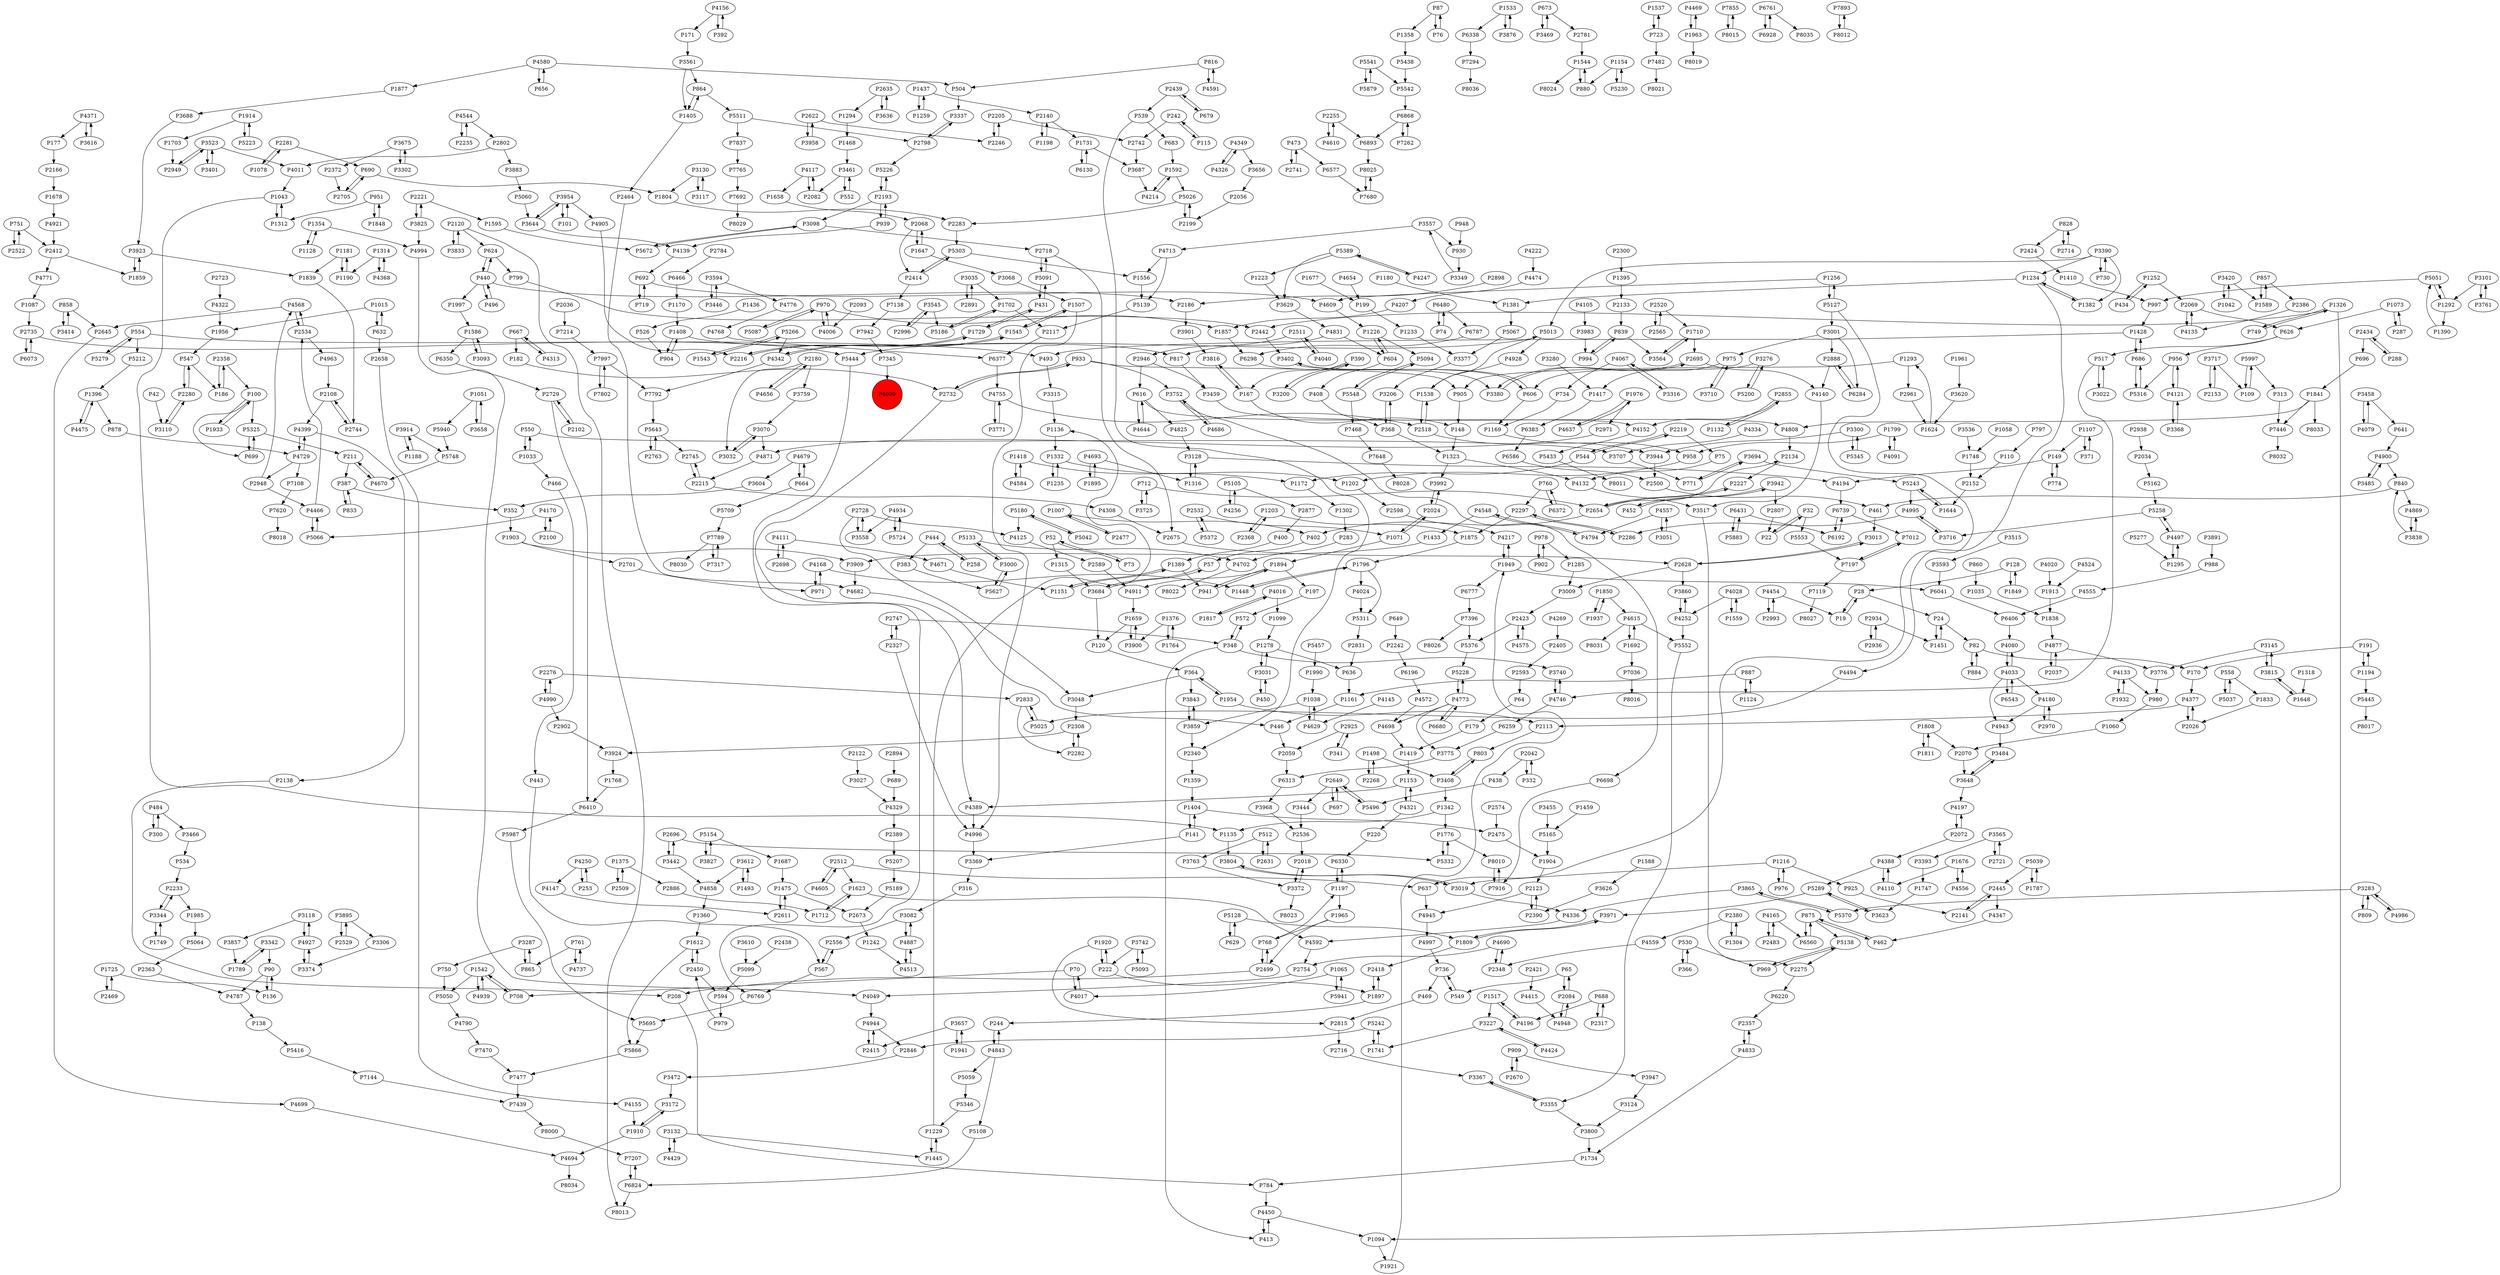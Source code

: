 digraph {
	P1428 -> P493
	P1498 -> P3408
	P2442 -> P3402
	P4389 -> P4996
	P2072 -> P4197
	P2358 -> P100
	P402 -> P57
	P1687 -> P1475
	P3761 -> P3101
	P1007 -> P2477
	P4067 -> P734
	P3992 -> P2024
	P2961 -> P1624
	P1559 -> P4028
	P504 -> P3337
	P6769 -> P5695
	P6868 -> P6893
	P1007 -> P402
	P839 -> P994
	P4168 -> P971
	P1376 -> P1764
	P4033 -> P4180
	P3968 -> P2536
	P3082 -> P4887
	P1252 -> P434
	P768 -> P1197
	P4020 -> P1913
	P1436 -> P526
	P4877 -> P2037
	P138 -> P5416
	P2728 -> P4125
	P3648 -> P4197
	P4140 -> P3517
	P1342 -> P1776
	P4871 -> P2215
	P4544 -> P2802
	P4222 -> P4474
	P2108 -> P4399
	P3302 -> P3675
	P534 -> P2233
	P1894 -> P197
	P1731 -> P6130
	P2280 -> P3110
	P2993 -> P4454
	P5087 -> P970
	P1404 -> P141
	P6313 -> P3968
	P1354 -> P1128
	P4117 -> P1658
	P1278 -> P636
	P1897 -> P2418
	P6298 -> P3380
	P1354 -> P4994
	P1877 -> P3688
	P2423 -> P5376
	P2888 -> P6284
	P4755 -> P3771
	P1498 -> P2268
	P4349 -> P4326
	P1586 -> P6350
	P4790 -> P7470
	P686 -> P5316
	P1710 -> P2695
	P6350 -> P2729
	P1153 -> P4389
	P8010 -> P7916
	P4548 -> P4794
	P979 -> P2450
	P4997 -> P736
	P4637 -> P1976
	P697 -> P2649
	P4347 -> P462
	P3942 -> P452
	P1099 -> P1278
	P554 -> P5279
	P1734 -> P784
	P1256 -> P4609
	P1360 -> P1612
	P4939 -> P1542
	P2414 -> P7138
	P1776 -> P5332
	P1997 -> P1586
	P390 -> P167
	P2934 -> P1451
	P857 -> P2386
	P149 -> P774
	P2649 -> P697
	P100 -> P1933
	P626 -> P956
	P2565 -> P2520
	P2268 -> P1498
	P2340 -> P1359
	P2280 -> P547
	P3442 -> P4858
	P2450 -> P594
	P1259 -> P1437
	P4943 -> P3484
	P1725 -> P136
	P4524 -> P1913
	P3742 -> P5093
	P6586 -> P2500
	P4147 -> P2611
	P70 -> P4017
	P2445 -> P2141
	P1316 -> P3128
	P3051 -> P4557
	P3455 -> P5165
	P1857 -> P6298
	P904 -> P1408
	P3688 -> P3923
	P3390 -> P5013
	P1161 -> P446
	P3101 -> P3761
	P1659 -> P3900
	P1748 -> P2152
	P4559 -> P2348
	P438 -> P5496
	P387 -> P833
	P2415 -> P4944
	P4170 -> P2100
	P1234 -> P1382
	P930 -> P3349
	P3124 -> P3800
	P2123 -> P2390
	P469 -> P2815
	P5189 -> P2673
	P4197 -> P2072
	P6577 -> P7680
	P5066 -> P4466
	P3393 -> P1747
	P431 -> P5091
	P1382 -> P1234
	P6220 -> P2357
	P5059 -> P5346
	P5552 -> P3355
	P484 -> P300
	P688 -> P2317
	P1405 -> P864
	P1292 -> P1390
	P90 -> P136
	P4887 -> P3082
	P2424 -> P1410
	P1533 -> P6338
	P2282 -> P2308
	P712 -> P3725
	P390 -> P3200
	P4944 -> P2846
	P7214 -> P7997
	P6073 -> P2735
	P809 -> P3283
	P4388 -> P4110
	P3001 -> P6284
	P5548 -> P7468
	P8000 -> P7207
	P1252 -> P2069
	P2469 -> P1725
	P4771 -> P1087
	P4755 -> P2518
	P3472 -> P3172
	P1094 -> P1921
	P2113 -> P803
	P2380 -> P4559
	P887 -> P1161
	P5105 -> P4256
	P3001 -> P2888
	P2611 -> P1475
	P1448 -> P1796
	P2042 -> P438
	P82 -> P170
	P624 -> P440
	P1796 -> P1448
	P2747 -> P348
	P958 -> P1202
	P4572 -> P4698
	P5154 -> P3827
	P2888 -> P4140
	P366 -> P530
	P4475 -> P1396
	P3865 -> P4336
	P5064 -> P2363
	P4986 -> P3283
	P3710 -> P975
	P4945 -> P4997
	P4016 -> P1099
	P1985 -> P5064
	P1895 -> P4693
	P909 -> P2670
	P2654 -> P2227
	P3035 -> P2891
	P5445 -> P8017
	P3098 -> P2718
	P673 -> P3469
	P1623 -> P4592
	P7997 -> P7792
	P1073 -> P287
	P5162 -> P5258
	P4557 -> P4794
	P3594 -> P4776
	P3031 -> P450
	P2215 -> P4308
	P3523 -> P3401
	P1154 -> P5230
	P3771 -> P4755
	P2718 -> P2675
	P2216 -> P1729
	P7446 -> P8032
	P197 -> P572
	P1990 -> P1038
	P690 -> P1804
	P1015 -> P1956
	P3694 -> P771
	P7997 -> P7802
	P444 -> P383
	P1703 -> P2949
	P3859 -> P2340
	P6383 -> P6586
	P4580 -> P1877
	P3022 -> P517
	P1949 -> P6777
	P951 -> P1312
	P6192 -> P6739
	P2439 -> P679
	P1170 -> P1408
	P364 -> P1954
	P4877 -> P3776
	P3725 -> P712
	P1595 -> P5672
	P2308 -> P2282
	P6330 -> P1197
	P28 -> P19
	P332 -> P2042
	P3420 -> P1589
	P1545 -> P4342
	P3283 -> P5370
	P1226 -> P604
	P4321 -> P220
	P683 -> P1592
	P1408 -> P904
	P4091 -> P1799
	P6480 -> P74
	P3485 -> P4900
	P768 -> P2499
	P3342 -> P90
	P2698 -> P4111
	P526 -> P904
	P7396 -> P5376
	P7680 -> P8025
	P2701 -> P971
	P2205 -> P2742
	P5289 -> P3971
	P3068 -> P1507
	P3838 -> P4869
	P4326 -> P4349
	P6338 -> P7294
	P5200 -> P3276
	P970 -> P4006
	P348 -> P3740
	P4746 -> P6259
	P878 -> P4729
	P211 -> P387
	P6698 -> P7916
	P4170 -> P5066
	P692 -> P719
	P686 -> P1428
	P1624 -> P1293
	P948 -> P930
	P167 -> P3816
	P4794 -> P4548
	P3827 -> P5154
	P1538 -> P5013
	P1169 -> P958
	P4322 -> P1956
	P220 -> P6330
	P1542 -> P4939
	P880 -> P1544
	P1408 -> P817
	P3227 -> P1741
	P5165 -> P1904
	P1285 -> P3009
	P2716 -> P3367
	P7197 -> P7012
	P4679 -> P3604
	P1592 -> P5026
	P24 -> P1451
	P3740 -> P4746
	P1799 -> P4091
	P2255 -> P4610
	P5093 -> P3742
	P3561 -> P864
	P2414 -> P5303
	P7942 -> P7345
	P5180 -> P4125
	P3368 -> P4121
	P4927 -> P3118
	P1976 -> P4637
	P1648 -> P3815
	P258 -> P444
	P5416 -> P7144
	P2520 -> P1710
	P3374 -> P4927
	P4121 -> P3368
	P4121 -> P956
	P1954 -> P364
	P6480 -> P6787
	P2439 -> P539
	P547 -> P186
	P73 -> P52
	P5091 -> P431
	P4006 -> P970
	P1375 -> P2886
	P1302 -> P283
	P3895 -> P2529
	P2276 -> P2833
	P3623 -> P5289
	P5941 -> P1065
	P3280 -> P1417
	P364 -> P3048
	P2744 -> P2108
	P2658 -> P4155
	P1903 -> P2701
	P2037 -> P4877
	P182 -> P2732
	P2180 -> P3759
	P3446 -> P3594
	P1417 -> P6383
	P1035 -> P1838
	P558 -> P1833
	P1433 -> P3909
	P1537 -> P723
	P6377 -> P4755
	P4927 -> P3374
	P4497 -> P5258
	P3565 -> P3393
	P2140 -> P1731
	P624 -> P799
	P3227 -> P4424
	P1507 -> P1545
	P6560 -> P875
	P4670 -> P211
	P2675 -> P2628
	P3859 -> P3843
	P2925 -> P2059
	P4773 -> P5228
	P6739 -> P7012
	P7439 -> P8000
	P4469 -> P1963
	P1920 -> P222
	P2925 -> P341
	P2357 -> P4833
	P3118 -> P3857
	P3523 -> P2949
	P6196 -> P4572
	P3909 -> P4682
	P2971 -> P4871
	P2728 -> P3558
	P1256 -> P5127
	P1542 -> P5050
	P816 -> P4591
	P1965 -> P768
	P368 -> P1323
	P5303 -> P1556
	P2802 -> P3883
	P2696 -> P3442
	P6680 -> P4773
	P1242 -> P4513
	P2300 -> P1395
	P1702 -> P5186
	P1731 -> P3687
	P3130 -> P1804
	P2327 -> P2747
	P939 -> P2193
	P242 -> P2742
	P816 -> P504
	P3117 -> P3130
	P5042 -> P5180
	P6431 -> P6192
	P4776 -> P4768
	P1747 -> P3623
	P1848 -> P951
	P616 -> P4644
	P1216 -> P3019
	P4105 -> P3983
	P2654 -> P2134
	P1542 -> P708
	P3954 -> P101
	P6372 -> P760
	P2297 -> P1875
	P5879 -> P5541
	P4825 -> P3128
	P3716 -> P4995
	P3900 -> P1659
	P1358 -> P5438
	P2276 -> P4990
	P3408 -> P1342
	P5627 -> P3000
	P2512 -> P4605
	P988 -> P4555
	P3461 -> P552
	P6777 -> P7396
	P799 -> P2442
	P2348 -> P4690
	P1216 -> P976
	P300 -> P484
	P2894 -> P689
	P128 -> P28
	P1389 -> P1151
	P3616 -> P4371
	P4843 -> P5059
	P1692 -> P4615
	P1678 -> P4921
	P626 -> P517
	P2705 -> P690
	P1894 -> P941
	P4833 -> P1734
	P1961 -> P3620
	P42 -> P3110
	P1235 -> P1332
	P6431 -> P5883
	P440 -> P496
	P4125 -> P2589
	P1437 -> P2140
	P951 -> P1848
	P5695 -> P5866
	P554 -> P493
	P2423 -> P4575
	P4556 -> P1676
	P5258 -> P4497
	P3545 -> P2996
	P1658 -> P2068
	P1910 -> P3172
	P87 -> P1358
	P1295 -> P4497
	P65 -> P549
	P4773 -> P6680
	P4033 -> P4943
	P1544 -> P8024
	P3372 -> P2018
	P1202 -> P2598
	P2729 -> P2102
	P461 -> P3013
	P4610 -> P2255
	P364 -> P3843
	P3947 -> P3124
	P5243 -> P1644
	P208 -> P784
	P3924 -> P1768
	P1956 -> P547
	P3342 -> P1789
	P723 -> P7482
	P5207 -> P5189
	P1941 -> P3657
	P2628 -> P3860
	P4693 -> P1316
	P2635 -> P3636
	P4544 -> P2235
	P191 -> P1194
	P5051 -> P997
	P2649 -> P5496
	P2631 -> P512
	P52 -> P73
	P3110 -> P2280
	P3684 -> P120
	P6824 -> P8013
	P2798 -> P3337
	P3717 -> P2153
	P1468 -> P3461
	P1517 -> P3227
	P413 -> P4450
	P2153 -> P3717
	P7396 -> P8026
	P5511 -> P2798
	P2180 -> P4656
	P4342 -> P7792
	P1875 -> P1796
	P736 -> P549
	P443 -> P567
	P452 -> P3942
	P734 -> P1169
	P4713 -> P1556
	P3594 -> P3446
	P4568 -> P2534
	P2255 -> P6893
	P3118 -> P4927
	P244 -> P4843
	P4474 -> P4207
	P2593 -> P64
	P4934 -> P3558
	P3891 -> P988
	P3093 -> P1586
	P4017 -> P70
	P760 -> P2297
	P2574 -> P2475
	P774 -> P149
	P5091 -> P2718
	P1914 -> P5223
	P5228 -> P4773
	P3857 -> P1789
	P5243 -> P4995
	P2140 -> P1198
	P2622 -> P3958
	P4557 -> P3051
	P4591 -> P816
	P2807 -> P22
	P4033 -> P4080
	P2193 -> P3098
	P636 -> P1161
	P4773 -> P3775
	P5105 -> P2877
	P171 -> P3561
	P3082 -> P2556
	P3983 -> P994
	P3172 -> P1910
	P186 -> P2358
	P1304 -> P2380
	P1107 -> P149
	P7262 -> P6868
	P7789 -> P7317
	P2754 -> P4049
	P4132 -> P3517
	P2072 -> P4388
	P5724 -> P4934
	P4609 -> P1226
	P2483 -> P4165
	P2389 -> P5207
	P1445 -> P1229
	P2635 -> P1294
	P2589 -> P4911
	P1197 -> P1965
	P4067 -> P3316
	P550 -> P1033
	P761 -> P4737
	P1677 -> P199
	P5223 -> P1914
	P3752 -> P4686
	P4040 -> P2511
	P3032 -> P3070
	P3367 -> P3355
	P1920 -> P2815
	P2714 -> P828
	P1729 -> P431
	P4165 -> P6560
	P1180 -> P1381
	P994 -> P839
	P3694 -> P5243
	P1894 -> P4911
	P400 -> P1389
	P1294 -> P1468
	P1437 -> P1259
	P5230 -> P1154
	P3914 -> P5748
	P4194 -> P6739
	P3815 -> P1648
	P1647 -> P2068
	P1292 -> P5051
	P2948 -> P4568
	P2386 -> P4135
	P2500 -> P461
	P1058 -> P1748
	P817 -> P3459
	P100 -> P5325
	P4049 -> P4944
	P1326 -> P749
	P4247 -> P5389
	P4928 -> P1538
	P1538 -> P2518
	P6410 -> P5987
	P2193 -> P939
	P2831 -> P636
	P3128 -> P1316
	P1451 -> P24
	P76 -> P87
	P6466 -> P1170
	P4111 -> P2698
	P4568 -> P2645
	P5026 -> P2283
	P3458 -> P4079
	P7855 -> P8015
	P1293 -> P905
	P1475 -> P2673
	P4424 -> P3227
	P978 -> P902
	P1181 -> P1190
	P3377 -> P3206
	P2405 -> P2593
	P3558 -> P2728
	P2024 -> P1071
	P1033 -> P550
	P1702 -> P2117
	P4905 -> P2216
	P1375 -> P2509
	P2082 -> P4117
	P3687 -> P4214
	P2970 -> P4180
	P5051 -> P1292
	P4028 -> P4252
	P110 -> P2152
	P4494 -> P5025
	P939 -> P4139
	P341 -> P2925
	P760 -> P6372
	P1323 -> P4132
	P3656 -> P2056
	P1592 -> P4214
	P3825 -> P2221
	P2372 -> P2705
	P5242 -> P2846
	P2781 -> P1544
	P4656 -> P2180
	P3098 -> P5672
	P287 -> P1073
	P2390 -> P2123
	P222 -> P1897
	P3901 -> P3816
	P1963 -> P8019
	P4808 -> P2134
	P1545 -> P1507
	P2308 -> P3924
	P3775 -> P6313
	P1507 -> P4996
	P2670 -> P909
	P2723 -> P4322
	P5389 -> P3629
	P5542 -> P6868
	P7138 -> P7942
	P4269 -> P2405
	P5099 -> P594
	P5139 -> P2117
	P4329 -> P2389
	P749 -> P1326
	P6130 -> P1731
	P3865 -> P5370
	P970 -> P1857
	P3132 -> P1445
	P1741 -> P5242
	P1796 -> P5311
	P1151 -> P1389
	P865 -> P3287
	P2024 -> P3992
	P3009 -> P2423
	P2718 -> P5091
	P2068 -> P1647
	P803 -> P3408
	P222 -> P1920
	P1278 -> P3031
	P1404 -> P2475
	P2368 -> P1203
	P120 -> P364
	P4111 -> P4671
	P2695 -> P4140
	P606 -> P1169
	P544 -> P1172
	P2518 -> P3944
	P5050 -> P4790
	P6041 -> P6406
	P5997 -> P313
	P4843 -> P5108
	P673 -> P2781
	P5987 -> P5695
	P2520 -> P2565
	P115 -> P242
	P2233 -> P1985
	P2518 -> P1538
	P3315 -> P1136
	P1543 -> P5266
	P1181 -> P1839
	P606 -> P3402
	P3752 -> P6698
	P4156 -> P171
	P679 -> P2439
	P3390 -> P1382
	P4729 -> P2948
	P3019 -> P3804
	P550 -> P3707
	P2186 -> P3901
	P4580 -> P656
	P7789 -> P8030
	P969 -> P5138
	P4887 -> P4513
	P211 -> P4670
	P4168 -> P1448
	P5672 -> P3098
	P5940 -> P5748
	P109 -> P5997
	P75 -> P4132
	P1190 -> P1181
	P4133 -> P1932
	P1921 -> P1949
	P2741 -> P473
	P1315 -> P3684
	P530 -> P969
	P2219 -> P544
	P667 -> P182
	P1234 -> P4494
	P2108 -> P2744
	P4787 -> P138
	P1203 -> P2368
	P6824 -> P7207
	P4575 -> P2423
	P3048 -> P2308
	P2946 -> P3459
	P604 -> P1226
	P4702 -> P8022
	P3620 -> P1624
	P3838 -> P840
	P6761 -> P6928
	P840 -> P461
	P2534 -> P4568
	P2036 -> P7214
	P5444 -> P6769
	P1804 -> P2283
	P1234 -> P1381
	P2534 -> P4963
	P2084 -> P65
	P723 -> P1537
	P4729 -> P4399
	P1033 -> P466
	P52 -> P1315
	P5154 -> P1687
	P5289 -> P3623
	P2522 -> P751
	P2763 -> P5643
	P253 -> P4250
	P3883 -> P5060
	P2056 -> P2199
	P1749 -> P3344
	P5997 -> P109
	P4944 -> P2415
	P5133 -> P3000
	P2227 -> P2654
	P440 -> P2186
	P408 -> P368
	P1937 -> P1850
	P3564 -> P1710
	P875 -> P462
	P2221 -> P1595
	P1914 -> P1703
	P567 -> P2556
	P141 -> P1404
	P632 -> P2658
	P5133 -> P4702
	P1963 -> P4469
	P2949 -> P3523
	P5060 -> P3644
	P5433 -> P8011
	P1153 -> P4321
	P8015 -> P7855
	P4995 -> P3716
	P4117 -> P2082
	P2123 -> P4945
	P1612 -> P2450
	P2120 -> P624
	P4256 -> P5105
	P74 -> P6480
	P547 -> P2280
	P179 -> P1419
	P3958 -> P2622
	P4214 -> P1592
	P1071 -> P1894
	P7482 -> P8021
	P1216 -> P925
	P3657 -> P2415
	P2026 -> P4377
	P1789 -> P3342
	P4152 -> P5433
	P32 -> P5553
	P860 -> P1035
	P5026 -> P2199
	P784 -> P4450
	P1904 -> P2123
	P496 -> P440
	P1544 -> P880
	P649 -> P2242
	P3923 -> P1839
	P909 -> P3947
	P3013 -> P2628
	P4644 -> P616
	P101 -> P3954
	P1154 -> P880
	P1396 -> P4475
	P3000 -> P5133
	P2445 -> P4347
	P857 -> P1589
	P2512 -> P1623
	P4768 -> P6377
	P4139 -> P692
	P313 -> P7446
	P4336 -> P4592
	P5541 -> P5879
	P4145 -> P4629
	P708 -> P1542
	P82 -> P884
	P1419 -> P1153
	P5332 -> P1776
	P5372 -> P2532
	P1849 -> P128
	P141 -> P3369
	P4454 -> P2993
	P2122 -> P3027
	P3515 -> P3593
	P2380 -> P1304
	P1418 -> P4584
	P5866 -> P7477
	P4831 -> P817
	P5316 -> P686
	P4024 -> P5311
	P4693 -> P1895
	P1676 -> P4110
	P4963 -> P2108
	P3019 -> P4336
	P3355 -> P3367
	P4371 -> P177
	P902 -> P978
	P2855 -> P4152
	P1932 -> P4133
	P667 -> P4313
	P4080 -> P4033
	P7837 -> P7765
	P4313 -> P667
	P3128 -> P4194
	P3200 -> P390
	P4399 -> P2138
	P3466 -> P534
	P3536 -> P1748
	P2297 -> P2286
	P440 -> P624
	P1293 -> P2961
	P2645 -> P4699
	P730 -> P3390
	P1136 -> P1332
	P3658 -> P1051
	P1043 -> P1312
	P1065 -> P5941
	P3612 -> P1493
	P616 -> P4152
	P692 -> P4609
	P7197 -> P7119
	P5389 -> P1223
	P956 -> P5316
	P4679 -> P664
	P4133 -> P980
	P3523 -> P4011
	P4342 -> P1545
	P2233 -> P3344
	P288 -> P2434
	P3684 -> P57
	P4729 -> P7108
	P371 -> P1107
	P4990 -> P2276
	P7477 -> P7439
	P2317 -> P688
	P446 -> P2059
	P2215 -> P2745
	P348 -> P572
	P3604 -> P352
	P2877 -> P400
	P3815 -> P3145
	P1954 -> P2113
	P3944 -> P2500
	P4165 -> P2483
	P5277 -> P1295
	P1395 -> P2133
	P4686 -> P3752
	P1060 -> P2070
	P1107 -> P371
	P2100 -> P4170
	P3145 -> P3776
	P1051 -> P5940
	P2833 -> P2282
	P348 -> P413
	P1318 -> P1648
	P1229 -> P1445
	P4694 -> P8034
	P1729 -> P2216
	P8025 -> P7680
	P4454 -> P19
	P1799 -> P958
	P3971 -> P1809
	P1229 -> P1136
	P1038 -> P4629
	P2833 -> P5025
	P2281 -> P1078
	P2134 -> P2227
	P6543 -> P4033
	P1556 -> P5139
	P7692 -> P8029
	P70 -> P708
	P3035 -> P1702
	P5279 -> P554
	P4252 -> P3860
	P1787 -> P5039
	P905 -> P148
	P4349 -> P3656
	P5138 -> P2275
	P1859 -> P3923
	P933 -> P2732
	P7893 -> P8012
	P1326 -> P1094
	P5013 -> P5444
	P4615 -> P8031
	P2728 -> P3048
	P368 -> P3206
	P3557 -> P4713
	P554 -> P5212
	P6406 -> P4080
	P2742 -> P3687
	P530 -> P366
	P1390 -> P5051
	P7468 -> P7648
	P4921 -> P2412
	P4016 -> P1817
	P4629 -> P1038
	P1809 -> P2418
	P3000 -> P5627
	P199 -> P1233
	P4682 -> P446
	P978 -> P1285
	P4250 -> P4147
	P1197 -> P6330
	P3942 -> P2807
	P3675 -> P3302
	P4615 -> P1692
	P1475 -> P2611
	P2902 -> P3924
	P2221 -> P3825
	P3459 -> P4808
	P2084 -> P4948
	P2117 -> P6377
	P2846 -> P3472
	P3300 -> P5345
	P2948 -> P4466
	P2180 -> P3032
	P544 -> P2219
	P3742 -> P222
	P1135 -> P3804
	P177 -> P2166
	P1194 -> P191
	P1841 -> P8033
	P1065 -> P4017
	P1949 -> P6041
	P3561 -> P1405
	P1725 -> P2469
	P751 -> P2522
	P2138 -> P208
	P1517 -> P4196
	P19 -> P28
	P4948 -> P2084
	P4548 -> P1433
	P2499 -> P208
	P2363 -> P4787
	P4513 -> P4887
	P170 -> P4377
	P7802 -> P7997
	P5438 -> P5542
	P3402 -> P606
	P1808 -> P2070
	P1976 -> P2971
	P3276 -> P606
	P690 -> P2705
	P4466 -> P2534
	P1811 -> P1808
	P1314 -> P4368
	P567 -> P6769
	P833 -> P387
	P1323 -> P3992
	P4671 -> P1151
	P3717 -> P109
	P2732 -> P933
	P3675 -> P2372
	P2421 -> P4415
	P3380 -> P2695
	P1588 -> P3626
	P1071 -> P2024
	P7012 -> P7197
	P149 -> P4194
	P3876 -> P1533
	P3344 -> P2233
	P3629 -> P4831
	P4180 -> P2970
	P2732 -> P4389
	P2934 -> P2936
	P7792 -> P5643
	P4250 -> P253
	P3355 -> P3800
	P22 -> P32
	P3484 -> P3648
	P2802 -> P4011
	P1776 -> P8010
	P1128 -> P1354
	P2275 -> P6220
	P2242 -> P6196
	P3626 -> P2390
	P4450 -> P1094
	P7317 -> P7789
	P2509 -> P1375
	P980 -> P1060
	P5643 -> P2763
	P976 -> P1216
	P1405 -> P2464
	P3344 -> P1749
	P2654 -> P402
	P3759 -> P3070
	P664 -> P5709
	P637 -> P4945
	P316 -> P3082
	P517 -> P3022
	P1389 -> P941
	P1623 -> P1712
	P1038 -> P3859
	P2102 -> P2729
	P3825 -> P4994
	P136 -> P90
	P1078 -> P2281
	P875 -> P5138
	P4207 -> P1857
	P2464 -> P4682
	P4011 -> P1043
	P761 -> P865
	P3316 -> P4067
	P283 -> P4702
	P3843 -> P3859
	P1312 -> P1043
	P632 -> P1015
	P4155 -> P1910
	P1841 -> P4808
	P3031 -> P1278
	P3860 -> P4252
	P517 -> P4746
	P4615 -> P5552
	P383 -> P5627
	P7648 -> P8028
	P3276 -> P5200
	P1712 -> P1623
	P5325 -> P699
	P1850 -> P4615
	P3517 -> P2275
	P5553 -> P7197
	P5127 -> P637
	P4654 -> P199
	P864 -> P5511
	P4033 -> P6543
	P975 -> P1417
	P167 -> P148
	P3442 -> P2696
	P828 -> P2424
	P242 -> P115
	P4399 -> P4729
	P65 -> P2084
	P6868 -> P7262
	P2747 -> P2327
	P5548 -> P5094
	P1676 -> P4556
	P4773 -> P4698
	P4994 -> P4049
	P3895 -> P3306
	P5128 -> P1809
	P2059 -> P6313
	P2141 -> P2445
	P191 -> P170
	P4377 -> P2113
	P5376 -> P5228
	P750 -> P5050
	P3206 -> P368
	P2477 -> P1007
	P473 -> P2741
	P970 -> P5087
	P1647 -> P3068
	P5039 -> P1787
	P2729 -> P6410
	P387 -> P352
	P493 -> P3315
	P5643 -> P2745
	P558 -> P5037
	P3401 -> P3523
	P4990 -> P2902
	P2018 -> P3372
	P2695 -> P3380
	P1410 -> P997
	P2070 -> P3648
	P7207 -> P6824
	P4371 -> P3616
	P2219 -> P75
	P5709 -> P7789
	P7916 -> P8010
	P4690 -> P2348
	P3776 -> P980
	P712 -> P2654
	P6928 -> P6761
	P689 -> P4329
	P971 -> P4168
	P696 -> P1841
	P5748 -> P4670
	P5266 -> P1543
	P2649 -> P3444
	P3914 -> P1188
	P4217 -> P1949
	P1493 -> P3612
	P933 -> P3752
	P431 -> P1729
	P5258 -> P3716
	P1897 -> P244
	P2499 -> P768
	P4737 -> P761
	P2532 -> P5372
	P128 -> P1849
	P1188 -> P3914
	P699 -> P5325
	P875 -> P6560
	P32 -> P22
	P3414 -> P858
	P3644 -> P3954
	P1808 -> P1811
	P2536 -> P2018
	P3833 -> P2120
	P3458 -> P641
	P6284 -> P2888
	P2511 -> P4040
	P3923 -> P1859
	P5037 -> P558
	P736 -> P469
	P5180 -> P5042
	P975 -> P3710
	P5311 -> P2831
	P3130 -> P3117
	P1042 -> P3420
	P3557 -> P930
	P1644 -> P5243
	P5039 -> P2445
	P5226 -> P2193
	P1764 -> P1376
	P352 -> P1903
	P4698 -> P1419
	P2556 -> P567
	P3337 -> P2798
	P4833 -> P2357
	P616 -> P4825
	P1332 -> P1235
	P858 -> P2645
	P5266 -> P4342
	P4079 -> P3458
	P3593 -> P6041
	P5025 -> P2833
	P858 -> P3414
	P4995 -> P2286
	P1692 -> P7036
	P1342 -> P1135
	P1051 -> P3658
	P539 -> P2340
	P884 -> P82
	P8012 -> P7893
	P4497 -> P1295
	P1381 -> P5067
	P4466 -> P5066
	P1223 -> P3629
	P1933 -> P100
	P3800 -> P1734
	P444 -> P258
	P2205 -> P2246
	P5067 -> P3377
	P484 -> P3466
	P3420 -> P1042
	P4831 -> P604
	P2412 -> P4771
	P1132 -> P2855
	P549 -> P736
	P4843 -> P244
	P7345 -> P8009
	P2069 -> P626
	P7108 -> P7620
	P2946 -> P616
	P7119 -> P8027
	P4377 -> P2026
	P4858 -> P1360
	P87 -> P76
	P4584 -> P1418
	P2622 -> P2246
	P4388 -> P5289
	P5108 -> P6824
	P1332 -> P1202
	P1326 -> P2442
	P2898 -> P2186
	P3283 -> P4986
	P1194 -> P5445
	P4110 -> P4388
	P90 -> P4787
	P2120 -> P3833
	P1817 -> P4016
	P1428 -> P686
	P5496 -> P2649
	P840 -> P4869
	P4605 -> P2512
	P3444 -> P2536
	P2412 -> P1859
	P1659 -> P120
	P450 -> P3031
	P4196 -> P1517
	P1965 -> P2499
	P2936 -> P2934
	P1087 -> P2735
	P3287 -> P865
	P2358 -> P186
	P4321 -> P1153
	P797 -> P110
	P57 -> P3684
	P1589 -> P857
	P3612 -> P4858
	P771 -> P3694
	P6259 -> P3775
	P1833 -> P2026
	P392 -> P4156
	P2246 -> P2205
	P4135 -> P2069
	P5325 -> P211
	P1459 -> P5165
	P462 -> P875
	P839 -> P3564
	P6761 -> P8035
	P1396 -> P878
	P4252 -> P5552
	P4869 -> P3838
	P3132 -> P4429
	P5511 -> P7837
	P1226 -> P5094
	P2438 -> P5099
	P100 -> P699
	P2532 -> P1071
	P552 -> P3461
	P512 -> P2631
	P3816 -> P167
	P997 -> P1428
	P5127 -> P3001
	P2283 -> P5303
	P572 -> P348
	P3954 -> P3644
	P6739 -> P6192
	P512 -> P3763
	P3001 -> P975
	P3408 -> P803
	P3390 -> P730
	P2450 -> P1612
	P1314 -> P1190
	P4934 -> P5724
	P4429 -> P3132
	P4180 -> P4943
	P2511 -> P2946
	P7144 -> P7439
	P2199 -> P5026
	P3469 -> P673
	P2152 -> P1644
	P5346 -> P1229
	P2598 -> P4217
	P4334 -> P3707
	P1838 -> P4877
	P3372 -> P8023
	P3545 -> P5186
	P2434 -> P696
	P7036 -> P8016
	P5242 -> P1741
	P4415 -> P4948
	P434 -> P1252
	P5013 -> P4928
	P1768 -> P6410
	P3145 -> P3815
	P5127 -> P1256
	P5212 -> P1396
	P864 -> P1405
	P28 -> P24
	P148 -> P1323
	P4911 -> P1659
	P3101 -> P1292
	P473 -> P6577
	P5389 -> P4247
	P2042 -> P332
	P3565 -> P2721
	P2628 -> P3013
	P3648 -> P3484
	P2996 -> P3545
	P2938 -> P2034
	P3763 -> P3372
	P440 -> P1997
	P629 -> P5128
	P5541 -> P5542
	P2735 -> P5444
	P3954 -> P4905
	P1949 -> P4217
	P688 -> P4196
	P2120 -> P8013
	P3369 -> P316
	P2886 -> P1712
	P1198 -> P2140
	P2166 -> P1678
	P2034 -> P5162
	P4580 -> P504
	P2798 -> P5226
	P5303 -> P2414
	P5186 -> P1702
	P3070 -> P4871
	P4592 -> P2754
	P4450 -> P413
	P5457 -> P1990
	P5370 -> P3865
	P7620 -> P8018
	P3707 -> P771
	P3610 -> P5099
	P2286 -> P2297
	P656 -> P4580
	P751 -> P2412
	P4156 -> P392
	P1710 -> P3564
	P4746 -> P3740
	P3287 -> P750
	P5883 -> P6431
	P1359 -> P1404
	P4368 -> P1314
	P1533 -> P3876
	P4900 -> P3485
	P2891 -> P3035
	P1015 -> P632
	P3636 -> P2635
	P2068 -> P2414
	P2529 -> P3895
	P1903 -> P3909
	P2696 -> P5332
	P3644 -> P4139
	P539 -> P683
	P1910 -> P4694
	P2855 -> P1132
	P1809 -> P3971
	P4996 -> P3369
	P1233 -> P3377
	P3283 -> P809
	P3349 -> P3557
	P3657 -> P1941
	P1172 -> P1302
	P2721 -> P3565
	P4699 -> P4694
	P2475 -> P1904
	P3461 -> P2082
	P466 -> P443
	P5094 -> P5548
	P641 -> P4900
	P2418 -> P1897
	P4555 -> P6406
	P2193 -> P5226
	P2784 -> P6466
	P887 -> P1124
	P4900 -> P840
	P3027 -> P4329
	P2093 -> P4006
	P64 -> P179
	P7294 -> P8036
	P1841 -> P7446
	P3070 -> P3032
	P24 -> P82
	P2281 -> P690
	P2815 -> P2716
	P1839 -> P2744
	P3390 -> P1234
	P3804 -> P3019
	P594 -> P979
	P4028 -> P1559
	P6787 -> P6298
	P7765 -> P7692
	P1203 -> P1875
	P719 -> P692
	P5128 -> P629
	P1418 -> P1172
	P2434 -> P288
	P2735 -> P6073
	P925 -> P2141
	P1043 -> P1135
	P828 -> P2714
	P2235 -> P4544
	P4713 -> P5139
	P2745 -> P2215
	P2512 -> P637
	P1850 -> P1937
	P5138 -> P969
	P6893 -> P8025
	P7470 -> P7477
	P956 -> P4121
	P4690 -> P2754
	P1586 -> P3093
	P2133 -> P839
	P604 -> P408
	P5345 -> P3300
	P2069 -> P4135
	P3306 -> P3374
	P2673 -> P1242
	P1124 -> P887
	P2327 -> P4996
	P664 -> P4679
	P1612 -> P5866
	P1376 -> P3900
	P933 -> P905
	P941 -> P1894
	P1073 -> P626
	P1796 -> P4024
	P2628 -> P3009
	P4308 -> P2675
	P3300 -> P3944
	P1913 -> P1838
	P8009 [shape=circle]
	P8009 [style=filled]
	P8009 [fillcolor=red]
}
